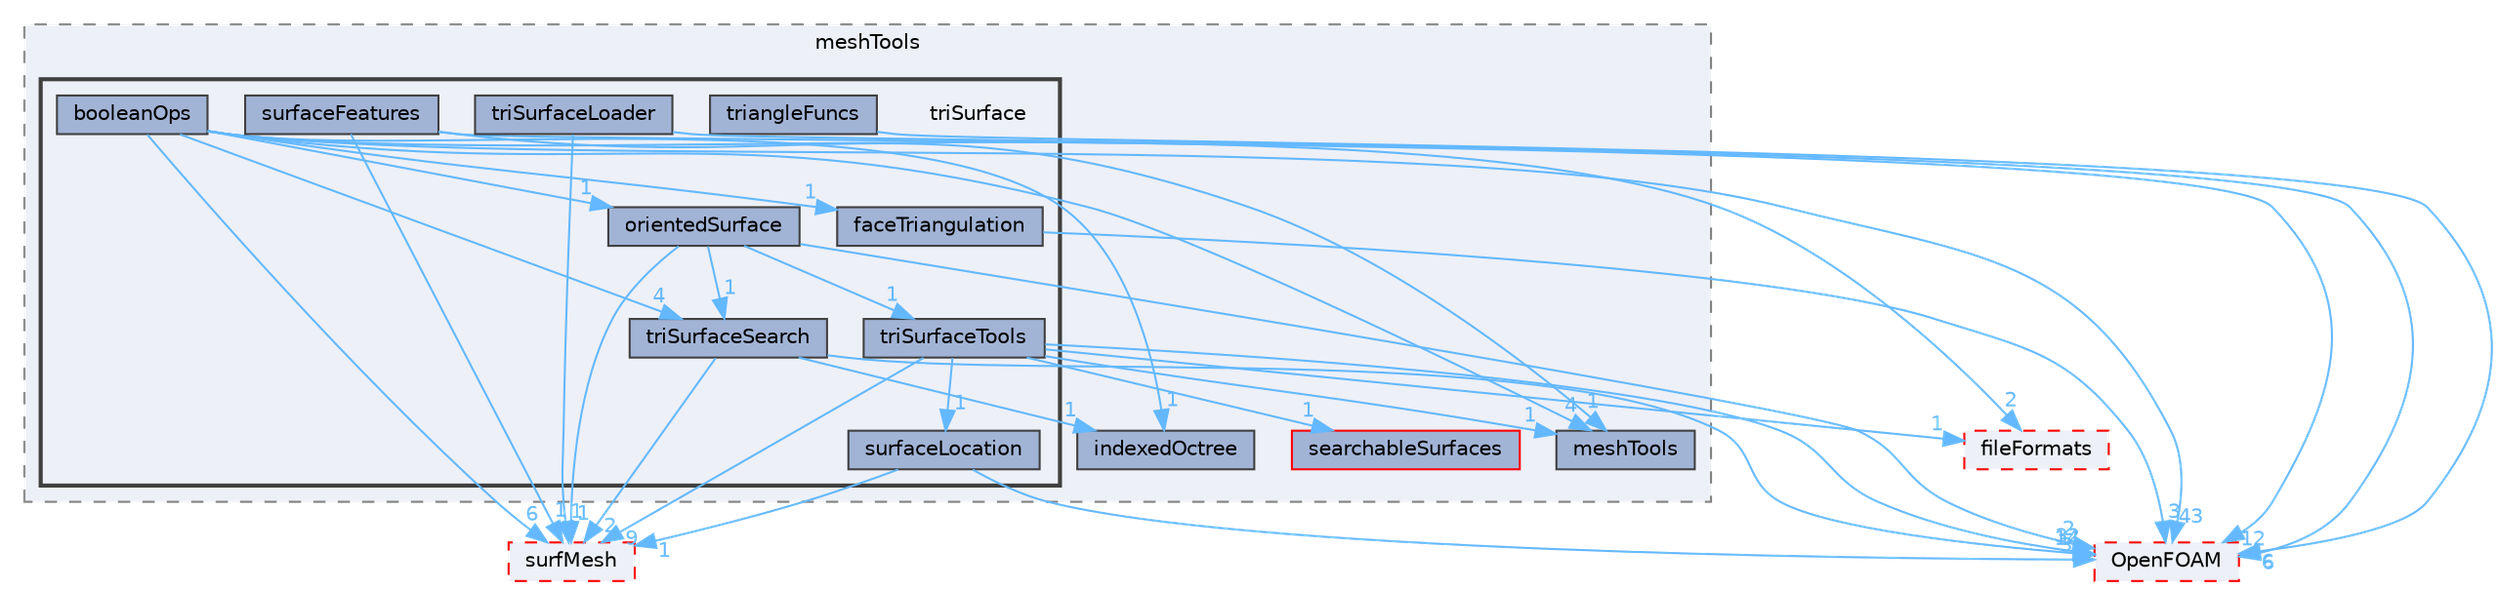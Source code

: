 digraph "src/meshTools/triSurface"
{
 // LATEX_PDF_SIZE
  bgcolor="transparent";
  edge [fontname=Helvetica,fontsize=10,labelfontname=Helvetica,labelfontsize=10];
  node [fontname=Helvetica,fontsize=10,shape=box,height=0.2,width=0.4];
  compound=true
  subgraph clusterdir_ae30ad0bef50cf391b24c614251bb9fd {
    graph [ bgcolor="#edf0f7", pencolor="grey50", label="meshTools", fontname=Helvetica,fontsize=10 style="filled,dashed", URL="dir_ae30ad0bef50cf391b24c614251bb9fd.html",tooltip=""]
  dir_daefbc79e43b4c6de930591d46791fc2 [label="indexedOctree", fillcolor="#a2b4d6", color="grey25", style="filled", URL="dir_daefbc79e43b4c6de930591d46791fc2.html",tooltip=""];
  dir_ed89494532d84cde5bd7df6bbfcbe2dc [label="meshTools", fillcolor="#a2b4d6", color="grey25", style="filled", URL="dir_ed89494532d84cde5bd7df6bbfcbe2dc.html",tooltip=""];
  dir_fdba7555f757b9c8126275cbaccc3a14 [label="searchableSurfaces", fillcolor="#a2b4d6", color="red", style="filled", URL="dir_fdba7555f757b9c8126275cbaccc3a14.html",tooltip=""];
  subgraph clusterdir_2c4b96702ead4056d900947b6784ec65 {
    graph [ bgcolor="#edf0f7", pencolor="grey25", label="", fontname=Helvetica,fontsize=10 style="filled,bold", URL="dir_2c4b96702ead4056d900947b6784ec65.html",tooltip=""]
    dir_2c4b96702ead4056d900947b6784ec65 [shape=plaintext, label="triSurface"];
  dir_74d5f0ef26cbc0ed5739a8bd0c9545b2 [label="booleanOps", fillcolor="#a2b4d6", color="grey25", style="filled", URL="dir_74d5f0ef26cbc0ed5739a8bd0c9545b2.html",tooltip=""];
  dir_da3509cb0aa4194f68b34816ff3a5687 [label="faceTriangulation", fillcolor="#a2b4d6", color="grey25", style="filled", URL="dir_da3509cb0aa4194f68b34816ff3a5687.html",tooltip=""];
  dir_1e5edae9d759078229e47ceedd1169a4 [label="orientedSurface", fillcolor="#a2b4d6", color="grey25", style="filled", URL="dir_1e5edae9d759078229e47ceedd1169a4.html",tooltip=""];
  dir_c7ea400be066a7991c819dfdcc67c0c6 [label="surfaceFeatures", fillcolor="#a2b4d6", color="grey25", style="filled", URL="dir_c7ea400be066a7991c819dfdcc67c0c6.html",tooltip=""];
  dir_ead27caff0a8912de2fb37af6ae8601f [label="surfaceLocation", fillcolor="#a2b4d6", color="grey25", style="filled", URL="dir_ead27caff0a8912de2fb37af6ae8601f.html",tooltip=""];
  dir_efe5326f90bc47de0a96776a4489d5a5 [label="triangleFuncs", fillcolor="#a2b4d6", color="grey25", style="filled", URL="dir_efe5326f90bc47de0a96776a4489d5a5.html",tooltip=""];
  dir_6200c790fff835d84f928bce7aa70101 [label="triSurfaceLoader", fillcolor="#a2b4d6", color="grey25", style="filled", URL="dir_6200c790fff835d84f928bce7aa70101.html",tooltip=""];
  dir_db58b4bbfae9cbaaed3d5fced27a0a3c [label="triSurfaceSearch", fillcolor="#a2b4d6", color="grey25", style="filled", URL="dir_db58b4bbfae9cbaaed3d5fced27a0a3c.html",tooltip=""];
  dir_56d4675d6cba2354f9e9dda440c341f0 [label="triSurfaceTools", fillcolor="#a2b4d6", color="grey25", style="filled", URL="dir_56d4675d6cba2354f9e9dda440c341f0.html",tooltip=""];
  }
  }
  dir_0a88fe22feb23ce5f078a04a1df67721 [label="surfMesh", fillcolor="#edf0f7", color="red", style="filled,dashed", URL="dir_0a88fe22feb23ce5f078a04a1df67721.html",tooltip=""];
  dir_b05602f37bb521a7142c0a3e200b5f35 [label="fileFormats", fillcolor="#edf0f7", color="red", style="filled,dashed", URL="dir_b05602f37bb521a7142c0a3e200b5f35.html",tooltip=""];
  dir_c5473ff19b20e6ec4dfe5c310b3778a8 [label="OpenFOAM", fillcolor="#edf0f7", color="red", style="filled,dashed", URL="dir_c5473ff19b20e6ec4dfe5c310b3778a8.html",tooltip=""];
  dir_74d5f0ef26cbc0ed5739a8bd0c9545b2->dir_1e5edae9d759078229e47ceedd1169a4 [headlabel="1", labeldistance=1.5 headhref="dir_000314_002716.html" href="dir_000314_002716.html" color="steelblue1" fontcolor="steelblue1"];
  dir_74d5f0ef26cbc0ed5739a8bd0c9545b2->dir_db58b4bbfae9cbaaed3d5fced27a0a3c [headlabel="4", labeldistance=1.5 headhref="dir_000314_004129.html" href="dir_000314_004129.html" color="steelblue1" fontcolor="steelblue1"];
  dir_74d5f0ef26cbc0ed5739a8bd0c9545b2->dir_c5473ff19b20e6ec4dfe5c310b3778a8 [headlabel="43", labeldistance=1.5 headhref="dir_000314_002695.html" href="dir_000314_002695.html" color="steelblue1" fontcolor="steelblue1"];
  dir_74d5f0ef26cbc0ed5739a8bd0c9545b2->dir_ed89494532d84cde5bd7df6bbfcbe2dc [headlabel="4", labeldistance=1.5 headhref="dir_000314_002383.html" href="dir_000314_002383.html" color="steelblue1" fontcolor="steelblue1"];
  dir_74d5f0ef26cbc0ed5739a8bd0c9545b2->dir_0a88fe22feb23ce5f078a04a1df67721 [headlabel="6", labeldistance=1.5 headhref="dir_000314_003891.html" href="dir_000314_003891.html" color="steelblue1" fontcolor="steelblue1"];
  dir_74d5f0ef26cbc0ed5739a8bd0c9545b2->dir_b05602f37bb521a7142c0a3e200b5f35 [headlabel="2", labeldistance=1.5 headhref="dir_000314_001353.html" href="dir_000314_001353.html" color="steelblue1" fontcolor="steelblue1"];
  dir_74d5f0ef26cbc0ed5739a8bd0c9545b2->dir_da3509cb0aa4194f68b34816ff3a5687 [headlabel="1", labeldistance=1.5 headhref="dir_000314_001273.html" href="dir_000314_001273.html" color="steelblue1" fontcolor="steelblue1"];
  dir_74d5f0ef26cbc0ed5739a8bd0c9545b2->dir_daefbc79e43b4c6de930591d46791fc2 [headlabel="1", labeldistance=1.5 headhref="dir_000314_001834.html" href="dir_000314_001834.html" color="steelblue1" fontcolor="steelblue1"];
  dir_da3509cb0aa4194f68b34816ff3a5687->dir_c5473ff19b20e6ec4dfe5c310b3778a8 [headlabel="3", labeldistance=1.5 headhref="dir_001273_002695.html" href="dir_001273_002695.html" color="steelblue1" fontcolor="steelblue1"];
  dir_1e5edae9d759078229e47ceedd1169a4->dir_0a88fe22feb23ce5f078a04a1df67721 [headlabel="1", labeldistance=1.5 headhref="dir_002716_003891.html" href="dir_002716_003891.html" color="steelblue1" fontcolor="steelblue1"];
  dir_1e5edae9d759078229e47ceedd1169a4->dir_56d4675d6cba2354f9e9dda440c341f0 [headlabel="1", labeldistance=1.5 headhref="dir_002716_004130.html" href="dir_002716_004130.html" color="steelblue1" fontcolor="steelblue1"];
  dir_1e5edae9d759078229e47ceedd1169a4->dir_c5473ff19b20e6ec4dfe5c310b3778a8 [headlabel="2", labeldistance=1.5 headhref="dir_002716_002695.html" href="dir_002716_002695.html" color="steelblue1" fontcolor="steelblue1"];
  dir_1e5edae9d759078229e47ceedd1169a4->dir_db58b4bbfae9cbaaed3d5fced27a0a3c [headlabel="1", labeldistance=1.5 headhref="dir_002716_004129.html" href="dir_002716_004129.html" color="steelblue1" fontcolor="steelblue1"];
  dir_c7ea400be066a7991c819dfdcc67c0c6->dir_0a88fe22feb23ce5f078a04a1df67721 [headlabel="1", labeldistance=1.5 headhref="dir_003831_003891.html" href="dir_003831_003891.html" color="steelblue1" fontcolor="steelblue1"];
  dir_c7ea400be066a7991c819dfdcc67c0c6->dir_c5473ff19b20e6ec4dfe5c310b3778a8 [headlabel="12", labeldistance=1.5 headhref="dir_003831_002695.html" href="dir_003831_002695.html" color="steelblue1" fontcolor="steelblue1"];
  dir_c7ea400be066a7991c819dfdcc67c0c6->dir_ed89494532d84cde5bd7df6bbfcbe2dc [headlabel="1", labeldistance=1.5 headhref="dir_003831_002383.html" href="dir_003831_002383.html" color="steelblue1" fontcolor="steelblue1"];
  dir_ead27caff0a8912de2fb37af6ae8601f->dir_0a88fe22feb23ce5f078a04a1df67721 [headlabel="1", labeldistance=1.5 headhref="dir_003853_003891.html" href="dir_003853_003891.html" color="steelblue1" fontcolor="steelblue1"];
  dir_ead27caff0a8912de2fb37af6ae8601f->dir_c5473ff19b20e6ec4dfe5c310b3778a8 [headlabel="3", labeldistance=1.5 headhref="dir_003853_002695.html" href="dir_003853_002695.html" color="steelblue1" fontcolor="steelblue1"];
  dir_efe5326f90bc47de0a96776a4489d5a5->dir_c5473ff19b20e6ec4dfe5c310b3778a8 [headlabel="6", labeldistance=1.5 headhref="dir_004120_002695.html" href="dir_004120_002695.html" color="steelblue1" fontcolor="steelblue1"];
  dir_6200c790fff835d84f928bce7aa70101->dir_0a88fe22feb23ce5f078a04a1df67721 [headlabel="1", labeldistance=1.5 headhref="dir_004126_003891.html" href="dir_004126_003891.html" color="steelblue1" fontcolor="steelblue1"];
  dir_6200c790fff835d84f928bce7aa70101->dir_c5473ff19b20e6ec4dfe5c310b3778a8 [headlabel="6", labeldistance=1.5 headhref="dir_004126_002695.html" href="dir_004126_002695.html" color="steelblue1" fontcolor="steelblue1"];
  dir_db58b4bbfae9cbaaed3d5fced27a0a3c->dir_0a88fe22feb23ce5f078a04a1df67721 [headlabel="2", labeldistance=1.5 headhref="dir_004129_003891.html" href="dir_004129_003891.html" color="steelblue1" fontcolor="steelblue1"];
  dir_db58b4bbfae9cbaaed3d5fced27a0a3c->dir_c5473ff19b20e6ec4dfe5c310b3778a8 [headlabel="14", labeldistance=1.5 headhref="dir_004129_002695.html" href="dir_004129_002695.html" color="steelblue1" fontcolor="steelblue1"];
  dir_db58b4bbfae9cbaaed3d5fced27a0a3c->dir_daefbc79e43b4c6de930591d46791fc2 [headlabel="1", labeldistance=1.5 headhref="dir_004129_001834.html" href="dir_004129_001834.html" color="steelblue1" fontcolor="steelblue1"];
  dir_56d4675d6cba2354f9e9dda440c341f0->dir_0a88fe22feb23ce5f078a04a1df67721 [headlabel="9", labeldistance=1.5 headhref="dir_004130_003891.html" href="dir_004130_003891.html" color="steelblue1" fontcolor="steelblue1"];
  dir_56d4675d6cba2354f9e9dda440c341f0->dir_b05602f37bb521a7142c0a3e200b5f35 [headlabel="1", labeldistance=1.5 headhref="dir_004130_001353.html" href="dir_004130_001353.html" color="steelblue1" fontcolor="steelblue1"];
  dir_56d4675d6cba2354f9e9dda440c341f0->dir_c5473ff19b20e6ec4dfe5c310b3778a8 [headlabel="32", labeldistance=1.5 headhref="dir_004130_002695.html" href="dir_004130_002695.html" color="steelblue1" fontcolor="steelblue1"];
  dir_56d4675d6cba2354f9e9dda440c341f0->dir_ead27caff0a8912de2fb37af6ae8601f [headlabel="1", labeldistance=1.5 headhref="dir_004130_003853.html" href="dir_004130_003853.html" color="steelblue1" fontcolor="steelblue1"];
  dir_56d4675d6cba2354f9e9dda440c341f0->dir_ed89494532d84cde5bd7df6bbfcbe2dc [headlabel="1", labeldistance=1.5 headhref="dir_004130_002383.html" href="dir_004130_002383.html" color="steelblue1" fontcolor="steelblue1"];
  dir_56d4675d6cba2354f9e9dda440c341f0->dir_fdba7555f757b9c8126275cbaccc3a14 [headlabel="1", labeldistance=1.5 headhref="dir_004130_003461.html" href="dir_004130_003461.html" color="steelblue1" fontcolor="steelblue1"];
}
